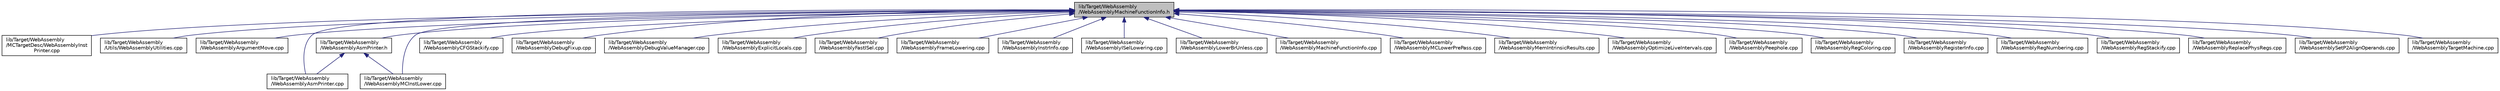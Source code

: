 digraph "lib/Target/WebAssembly/WebAssemblyMachineFunctionInfo.h"
{
 // LATEX_PDF_SIZE
  bgcolor="transparent";
  edge [fontname="Helvetica",fontsize="10",labelfontname="Helvetica",labelfontsize="10"];
  node [fontname="Helvetica",fontsize="10",shape=record];
  Node1 [label="lib/Target/WebAssembly\l/WebAssemblyMachineFunctionInfo.h",height=0.2,width=0.4,color="black", fillcolor="grey75", style="filled", fontcolor="black",tooltip=" "];
  Node1 -> Node2 [dir="back",color="midnightblue",fontsize="10",style="solid",fontname="Helvetica"];
  Node2 [label="lib/Target/WebAssembly\l/MCTargetDesc/WebAssemblyInst\lPrinter.cpp",height=0.2,width=0.4,color="black",URL="$WebAssemblyInstPrinter_8cpp.html",tooltip=" "];
  Node1 -> Node3 [dir="back",color="midnightblue",fontsize="10",style="solid",fontname="Helvetica"];
  Node3 [label="lib/Target/WebAssembly\l/Utils/WebAssemblyUtilities.cpp",height=0.2,width=0.4,color="black",URL="$WebAssemblyUtilities_8cpp.html",tooltip=" "];
  Node1 -> Node4 [dir="back",color="midnightblue",fontsize="10",style="solid",fontname="Helvetica"];
  Node4 [label="lib/Target/WebAssembly\l/WebAssemblyArgumentMove.cpp",height=0.2,width=0.4,color="black",URL="$WebAssemblyArgumentMove_8cpp.html",tooltip=" "];
  Node1 -> Node5 [dir="back",color="midnightblue",fontsize="10",style="solid",fontname="Helvetica"];
  Node5 [label="lib/Target/WebAssembly\l/WebAssemblyAsmPrinter.h",height=0.2,width=0.4,color="black",URL="$WebAssemblyAsmPrinter_8h.html",tooltip=" "];
  Node5 -> Node6 [dir="back",color="midnightblue",fontsize="10",style="solid",fontname="Helvetica"];
  Node6 [label="lib/Target/WebAssembly\l/WebAssemblyAsmPrinter.cpp",height=0.2,width=0.4,color="black",URL="$WebAssemblyAsmPrinter_8cpp.html",tooltip=" "];
  Node5 -> Node7 [dir="back",color="midnightblue",fontsize="10",style="solid",fontname="Helvetica"];
  Node7 [label="lib/Target/WebAssembly\l/WebAssemblyMCInstLower.cpp",height=0.2,width=0.4,color="black",URL="$WebAssemblyMCInstLower_8cpp.html",tooltip=" "];
  Node1 -> Node6 [dir="back",color="midnightblue",fontsize="10",style="solid",fontname="Helvetica"];
  Node1 -> Node8 [dir="back",color="midnightblue",fontsize="10",style="solid",fontname="Helvetica"];
  Node8 [label="lib/Target/WebAssembly\l/WebAssemblyCFGStackify.cpp",height=0.2,width=0.4,color="black",URL="$WebAssemblyCFGStackify_8cpp.html",tooltip=" "];
  Node1 -> Node9 [dir="back",color="midnightblue",fontsize="10",style="solid",fontname="Helvetica"];
  Node9 [label="lib/Target/WebAssembly\l/WebAssemblyDebugFixup.cpp",height=0.2,width=0.4,color="black",URL="$WebAssemblyDebugFixup_8cpp.html",tooltip=" "];
  Node1 -> Node10 [dir="back",color="midnightblue",fontsize="10",style="solid",fontname="Helvetica"];
  Node10 [label="lib/Target/WebAssembly\l/WebAssemblyDebugValueManager.cpp",height=0.2,width=0.4,color="black",URL="$WebAssemblyDebugValueManager_8cpp.html",tooltip=" "];
  Node1 -> Node11 [dir="back",color="midnightblue",fontsize="10",style="solid",fontname="Helvetica"];
  Node11 [label="lib/Target/WebAssembly\l/WebAssemblyExplicitLocals.cpp",height=0.2,width=0.4,color="black",URL="$WebAssemblyExplicitLocals_8cpp.html",tooltip=" "];
  Node1 -> Node12 [dir="back",color="midnightblue",fontsize="10",style="solid",fontname="Helvetica"];
  Node12 [label="lib/Target/WebAssembly\l/WebAssemblyFastISel.cpp",height=0.2,width=0.4,color="black",URL="$WebAssemblyFastISel_8cpp.html",tooltip=" "];
  Node1 -> Node13 [dir="back",color="midnightblue",fontsize="10",style="solid",fontname="Helvetica"];
  Node13 [label="lib/Target/WebAssembly\l/WebAssemblyFrameLowering.cpp",height=0.2,width=0.4,color="black",URL="$WebAssemblyFrameLowering_8cpp.html",tooltip=" "];
  Node1 -> Node14 [dir="back",color="midnightblue",fontsize="10",style="solid",fontname="Helvetica"];
  Node14 [label="lib/Target/WebAssembly\l/WebAssemblyInstrInfo.cpp",height=0.2,width=0.4,color="black",URL="$WebAssemblyInstrInfo_8cpp.html",tooltip=" "];
  Node1 -> Node15 [dir="back",color="midnightblue",fontsize="10",style="solid",fontname="Helvetica"];
  Node15 [label="lib/Target/WebAssembly\l/WebAssemblyISelLowering.cpp",height=0.2,width=0.4,color="black",URL="$WebAssemblyISelLowering_8cpp.html",tooltip=" "];
  Node1 -> Node16 [dir="back",color="midnightblue",fontsize="10",style="solid",fontname="Helvetica"];
  Node16 [label="lib/Target/WebAssembly\l/WebAssemblyLowerBrUnless.cpp",height=0.2,width=0.4,color="black",URL="$WebAssemblyLowerBrUnless_8cpp.html",tooltip=" "];
  Node1 -> Node17 [dir="back",color="midnightblue",fontsize="10",style="solid",fontname="Helvetica"];
  Node17 [label="lib/Target/WebAssembly\l/WebAssemblyMachineFunctionInfo.cpp",height=0.2,width=0.4,color="black",URL="$WebAssemblyMachineFunctionInfo_8cpp.html",tooltip=" "];
  Node1 -> Node7 [dir="back",color="midnightblue",fontsize="10",style="solid",fontname="Helvetica"];
  Node1 -> Node18 [dir="back",color="midnightblue",fontsize="10",style="solid",fontname="Helvetica"];
  Node18 [label="lib/Target/WebAssembly\l/WebAssemblyMCLowerPrePass.cpp",height=0.2,width=0.4,color="black",URL="$WebAssemblyMCLowerPrePass_8cpp.html",tooltip=" "];
  Node1 -> Node19 [dir="back",color="midnightblue",fontsize="10",style="solid",fontname="Helvetica"];
  Node19 [label="lib/Target/WebAssembly\l/WebAssemblyMemIntrinsicResults.cpp",height=0.2,width=0.4,color="black",URL="$WebAssemblyMemIntrinsicResults_8cpp.html",tooltip=" "];
  Node1 -> Node20 [dir="back",color="midnightblue",fontsize="10",style="solid",fontname="Helvetica"];
  Node20 [label="lib/Target/WebAssembly\l/WebAssemblyOptimizeLiveIntervals.cpp",height=0.2,width=0.4,color="black",URL="$WebAssemblyOptimizeLiveIntervals_8cpp.html",tooltip=" "];
  Node1 -> Node21 [dir="back",color="midnightblue",fontsize="10",style="solid",fontname="Helvetica"];
  Node21 [label="lib/Target/WebAssembly\l/WebAssemblyPeephole.cpp",height=0.2,width=0.4,color="black",URL="$WebAssemblyPeephole_8cpp.html",tooltip=" "];
  Node1 -> Node22 [dir="back",color="midnightblue",fontsize="10",style="solid",fontname="Helvetica"];
  Node22 [label="lib/Target/WebAssembly\l/WebAssemblyRegColoring.cpp",height=0.2,width=0.4,color="black",URL="$WebAssemblyRegColoring_8cpp.html",tooltip=" "];
  Node1 -> Node23 [dir="back",color="midnightblue",fontsize="10",style="solid",fontname="Helvetica"];
  Node23 [label="lib/Target/WebAssembly\l/WebAssemblyRegisterInfo.cpp",height=0.2,width=0.4,color="black",URL="$WebAssemblyRegisterInfo_8cpp.html",tooltip=" "];
  Node1 -> Node24 [dir="back",color="midnightblue",fontsize="10",style="solid",fontname="Helvetica"];
  Node24 [label="lib/Target/WebAssembly\l/WebAssemblyRegNumbering.cpp",height=0.2,width=0.4,color="black",URL="$WebAssemblyRegNumbering_8cpp.html",tooltip=" "];
  Node1 -> Node25 [dir="back",color="midnightblue",fontsize="10",style="solid",fontname="Helvetica"];
  Node25 [label="lib/Target/WebAssembly\l/WebAssemblyRegStackify.cpp",height=0.2,width=0.4,color="black",URL="$WebAssemblyRegStackify_8cpp.html",tooltip=" "];
  Node1 -> Node26 [dir="back",color="midnightblue",fontsize="10",style="solid",fontname="Helvetica"];
  Node26 [label="lib/Target/WebAssembly\l/WebAssemblyReplacePhysRegs.cpp",height=0.2,width=0.4,color="black",URL="$WebAssemblyReplacePhysRegs_8cpp.html",tooltip=" "];
  Node1 -> Node27 [dir="back",color="midnightblue",fontsize="10",style="solid",fontname="Helvetica"];
  Node27 [label="lib/Target/WebAssembly\l/WebAssemblySetP2AlignOperands.cpp",height=0.2,width=0.4,color="black",URL="$WebAssemblySetP2AlignOperands_8cpp.html",tooltip=" "];
  Node1 -> Node28 [dir="back",color="midnightblue",fontsize="10",style="solid",fontname="Helvetica"];
  Node28 [label="lib/Target/WebAssembly\l/WebAssemblyTargetMachine.cpp",height=0.2,width=0.4,color="black",URL="$WebAssemblyTargetMachine_8cpp.html",tooltip=" "];
}
